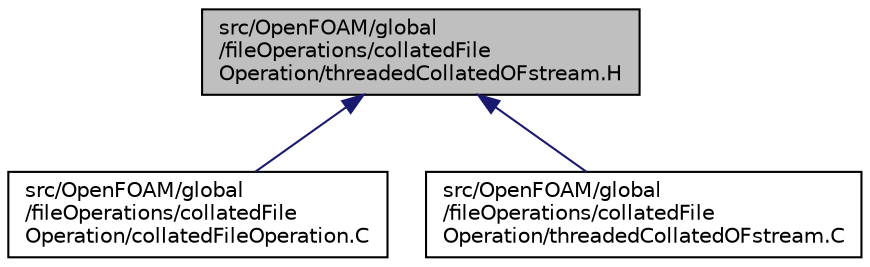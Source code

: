 digraph "src/OpenFOAM/global/fileOperations/collatedFileOperation/threadedCollatedOFstream.H"
{
  bgcolor="transparent";
  edge [fontname="Helvetica",fontsize="10",labelfontname="Helvetica",labelfontsize="10"];
  node [fontname="Helvetica",fontsize="10",shape=record];
  Node1 [label="src/OpenFOAM/global\l/fileOperations/collatedFile\lOperation/threadedCollatedOFstream.H",height=0.2,width=0.4,color="black", fillcolor="grey75", style="filled" fontcolor="black"];
  Node1 -> Node2 [dir="back",color="midnightblue",fontsize="10",style="solid",fontname="Helvetica"];
  Node2 [label="src/OpenFOAM/global\l/fileOperations/collatedFile\lOperation/collatedFileOperation.C",height=0.2,width=0.4,color="black",URL="$collatedFileOperation_8C.html"];
  Node1 -> Node3 [dir="back",color="midnightblue",fontsize="10",style="solid",fontname="Helvetica"];
  Node3 [label="src/OpenFOAM/global\l/fileOperations/collatedFile\lOperation/threadedCollatedOFstream.C",height=0.2,width=0.4,color="black",URL="$threadedCollatedOFstream_8C.html"];
}
